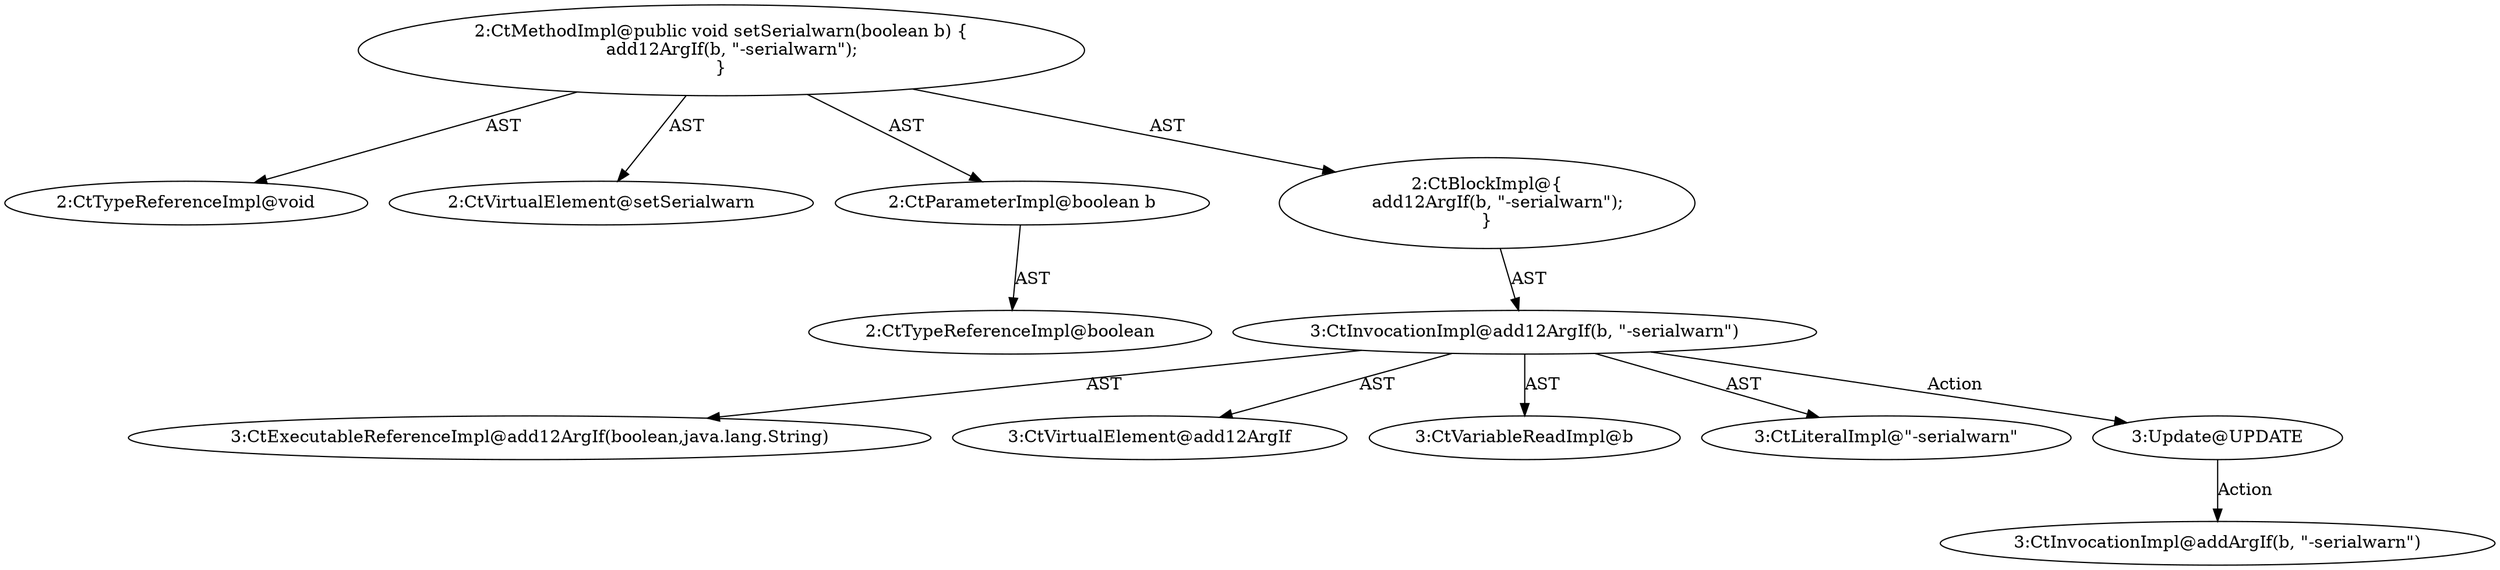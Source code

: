 digraph "setSerialwarn#?,boolean" {
0 [label="2:CtTypeReferenceImpl@void" shape=ellipse]
1 [label="2:CtVirtualElement@setSerialwarn" shape=ellipse]
2 [label="2:CtParameterImpl@boolean b" shape=ellipse]
3 [label="2:CtTypeReferenceImpl@boolean" shape=ellipse]
4 [label="3:CtExecutableReferenceImpl@add12ArgIf(boolean,java.lang.String)" shape=ellipse]
5 [label="3:CtVirtualElement@add12ArgIf" shape=ellipse]
6 [label="3:CtVariableReadImpl@b" shape=ellipse]
7 [label="3:CtLiteralImpl@\"-serialwarn\"" shape=ellipse]
8 [label="3:CtInvocationImpl@add12ArgIf(b, \"-serialwarn\")" shape=ellipse]
9 [label="2:CtBlockImpl@\{
    add12ArgIf(b, \"-serialwarn\");
\}" shape=ellipse]
10 [label="2:CtMethodImpl@public void setSerialwarn(boolean b) \{
    add12ArgIf(b, \"-serialwarn\");
\}" shape=ellipse]
11 [label="3:Update@UPDATE" shape=ellipse]
12 [label="3:CtInvocationImpl@addArgIf(b, \"-serialwarn\")" shape=ellipse]
2 -> 3 [label="AST"];
8 -> 5 [label="AST"];
8 -> 4 [label="AST"];
8 -> 6 [label="AST"];
8 -> 7 [label="AST"];
8 -> 11 [label="Action"];
9 -> 8 [label="AST"];
10 -> 1 [label="AST"];
10 -> 0 [label="AST"];
10 -> 2 [label="AST"];
10 -> 9 [label="AST"];
11 -> 12 [label="Action"];
}